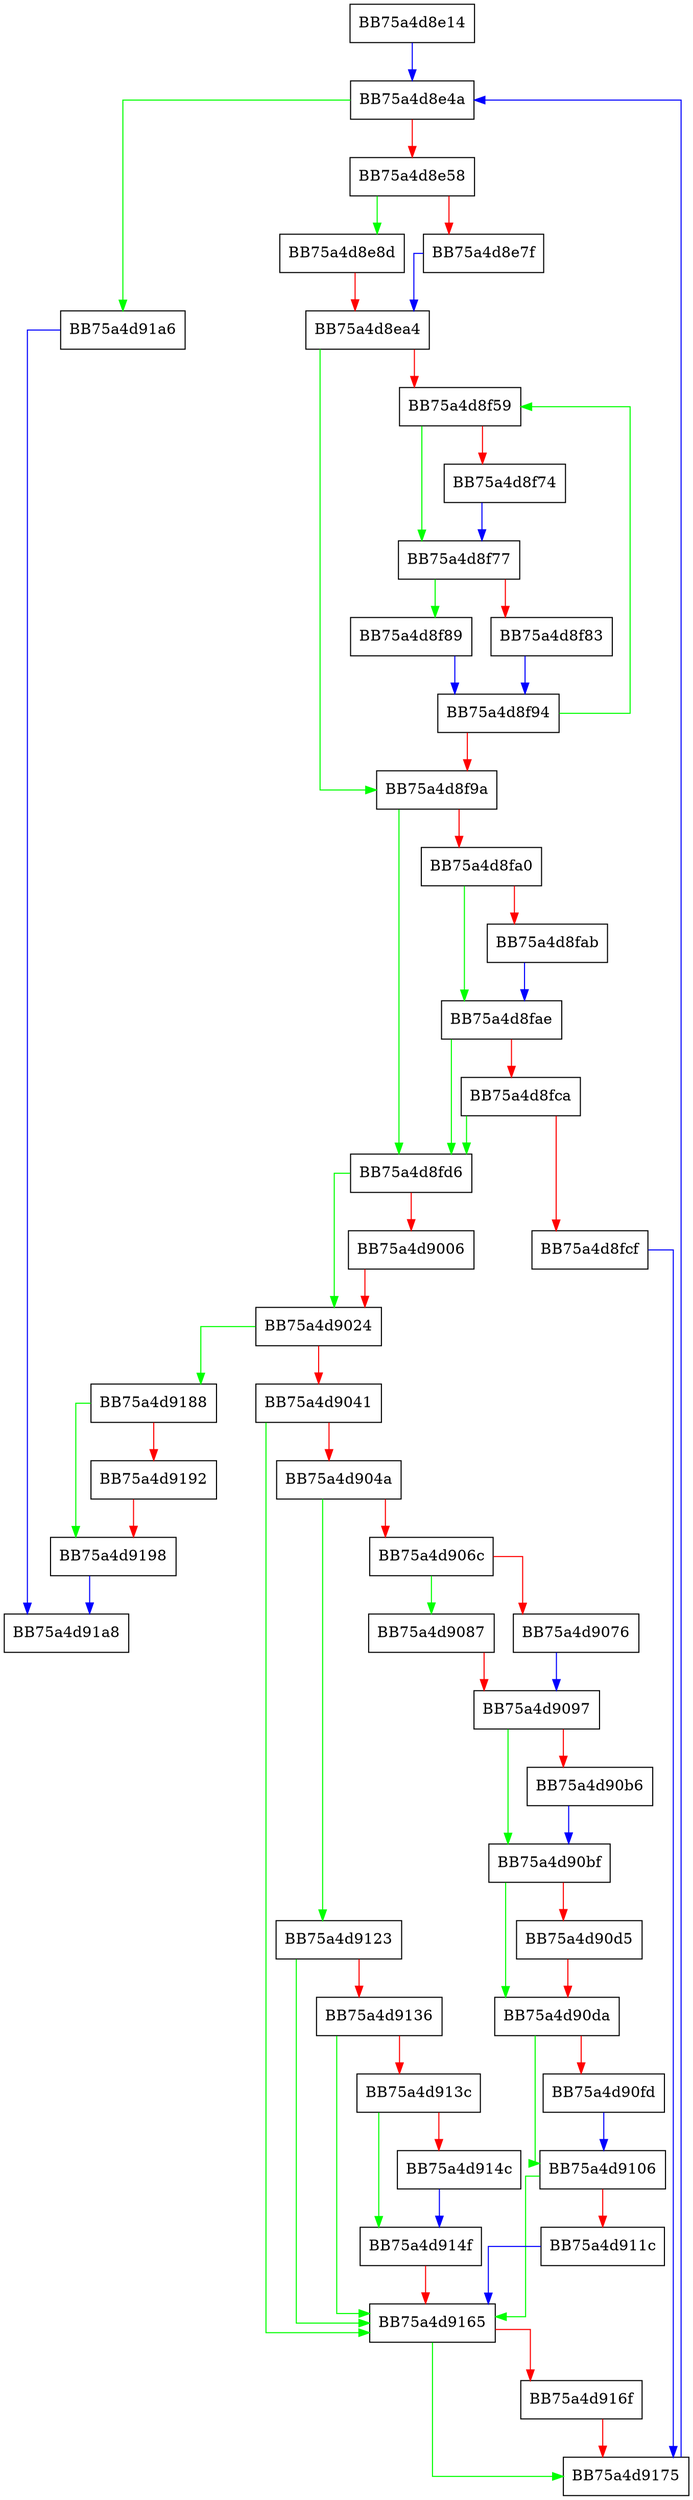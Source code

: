 digraph ProcessDisks {
  node [shape="box"];
  graph [splines=ortho];
  BB75a4d8e14 -> BB75a4d8e4a [color="blue"];
  BB75a4d8e4a -> BB75a4d91a6 [color="green"];
  BB75a4d8e4a -> BB75a4d8e58 [color="red"];
  BB75a4d8e58 -> BB75a4d8e8d [color="green"];
  BB75a4d8e58 -> BB75a4d8e7f [color="red"];
  BB75a4d8e7f -> BB75a4d8ea4 [color="blue"];
  BB75a4d8e8d -> BB75a4d8ea4 [color="red"];
  BB75a4d8ea4 -> BB75a4d8f9a [color="green"];
  BB75a4d8ea4 -> BB75a4d8f59 [color="red"];
  BB75a4d8f59 -> BB75a4d8f77 [color="green"];
  BB75a4d8f59 -> BB75a4d8f74 [color="red"];
  BB75a4d8f74 -> BB75a4d8f77 [color="blue"];
  BB75a4d8f77 -> BB75a4d8f89 [color="green"];
  BB75a4d8f77 -> BB75a4d8f83 [color="red"];
  BB75a4d8f83 -> BB75a4d8f94 [color="blue"];
  BB75a4d8f89 -> BB75a4d8f94 [color="blue"];
  BB75a4d8f94 -> BB75a4d8f59 [color="green"];
  BB75a4d8f94 -> BB75a4d8f9a [color="red"];
  BB75a4d8f9a -> BB75a4d8fd6 [color="green"];
  BB75a4d8f9a -> BB75a4d8fa0 [color="red"];
  BB75a4d8fa0 -> BB75a4d8fae [color="green"];
  BB75a4d8fa0 -> BB75a4d8fab [color="red"];
  BB75a4d8fab -> BB75a4d8fae [color="blue"];
  BB75a4d8fae -> BB75a4d8fd6 [color="green"];
  BB75a4d8fae -> BB75a4d8fca [color="red"];
  BB75a4d8fca -> BB75a4d8fd6 [color="green"];
  BB75a4d8fca -> BB75a4d8fcf [color="red"];
  BB75a4d8fcf -> BB75a4d9175 [color="blue"];
  BB75a4d8fd6 -> BB75a4d9024 [color="green"];
  BB75a4d8fd6 -> BB75a4d9006 [color="red"];
  BB75a4d9006 -> BB75a4d9024 [color="red"];
  BB75a4d9024 -> BB75a4d9188 [color="green"];
  BB75a4d9024 -> BB75a4d9041 [color="red"];
  BB75a4d9041 -> BB75a4d9165 [color="green"];
  BB75a4d9041 -> BB75a4d904a [color="red"];
  BB75a4d904a -> BB75a4d9123 [color="green"];
  BB75a4d904a -> BB75a4d906c [color="red"];
  BB75a4d906c -> BB75a4d9087 [color="green"];
  BB75a4d906c -> BB75a4d9076 [color="red"];
  BB75a4d9076 -> BB75a4d9097 [color="blue"];
  BB75a4d9087 -> BB75a4d9097 [color="red"];
  BB75a4d9097 -> BB75a4d90bf [color="green"];
  BB75a4d9097 -> BB75a4d90b6 [color="red"];
  BB75a4d90b6 -> BB75a4d90bf [color="blue"];
  BB75a4d90bf -> BB75a4d90da [color="green"];
  BB75a4d90bf -> BB75a4d90d5 [color="red"];
  BB75a4d90d5 -> BB75a4d90da [color="red"];
  BB75a4d90da -> BB75a4d9106 [color="green"];
  BB75a4d90da -> BB75a4d90fd [color="red"];
  BB75a4d90fd -> BB75a4d9106 [color="blue"];
  BB75a4d9106 -> BB75a4d9165 [color="green"];
  BB75a4d9106 -> BB75a4d911c [color="red"];
  BB75a4d911c -> BB75a4d9165 [color="blue"];
  BB75a4d9123 -> BB75a4d9165 [color="green"];
  BB75a4d9123 -> BB75a4d9136 [color="red"];
  BB75a4d9136 -> BB75a4d9165 [color="green"];
  BB75a4d9136 -> BB75a4d913c [color="red"];
  BB75a4d913c -> BB75a4d914f [color="green"];
  BB75a4d913c -> BB75a4d914c [color="red"];
  BB75a4d914c -> BB75a4d914f [color="blue"];
  BB75a4d914f -> BB75a4d9165 [color="red"];
  BB75a4d9165 -> BB75a4d9175 [color="green"];
  BB75a4d9165 -> BB75a4d916f [color="red"];
  BB75a4d916f -> BB75a4d9175 [color="red"];
  BB75a4d9175 -> BB75a4d8e4a [color="blue"];
  BB75a4d9188 -> BB75a4d9198 [color="green"];
  BB75a4d9188 -> BB75a4d9192 [color="red"];
  BB75a4d9192 -> BB75a4d9198 [color="red"];
  BB75a4d9198 -> BB75a4d91a8 [color="blue"];
  BB75a4d91a6 -> BB75a4d91a8 [color="blue"];
}